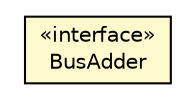 #!/usr/local/bin/dot
#
# Class diagram 
# Generated by UMLGraph version R5_6 (http://www.umlgraph.org/)
#

digraph G {
	edge [fontname="Helvetica",fontsize=10,labelfontname="Helvetica",labelfontsize=10];
	node [fontname="Helvetica",fontsize=10,shape=plaintext];
	nodesep=0.25;
	ranksep=0.5;
	// eu.itesla_project.iidm.network.BusAdder
	c620 [label=<<table title="eu.itesla_project.iidm.network.BusAdder" border="0" cellborder="1" cellspacing="0" cellpadding="2" port="p" bgcolor="lemonChiffon" href="./BusAdder.html">
		<tr><td><table border="0" cellspacing="0" cellpadding="1">
<tr><td align="center" balign="center"> &#171;interface&#187; </td></tr>
<tr><td align="center" balign="center"> BusAdder </td></tr>
		</table></td></tr>
		</table>>, URL="./BusAdder.html", fontname="Helvetica", fontcolor="black", fontsize=10.0];
}

